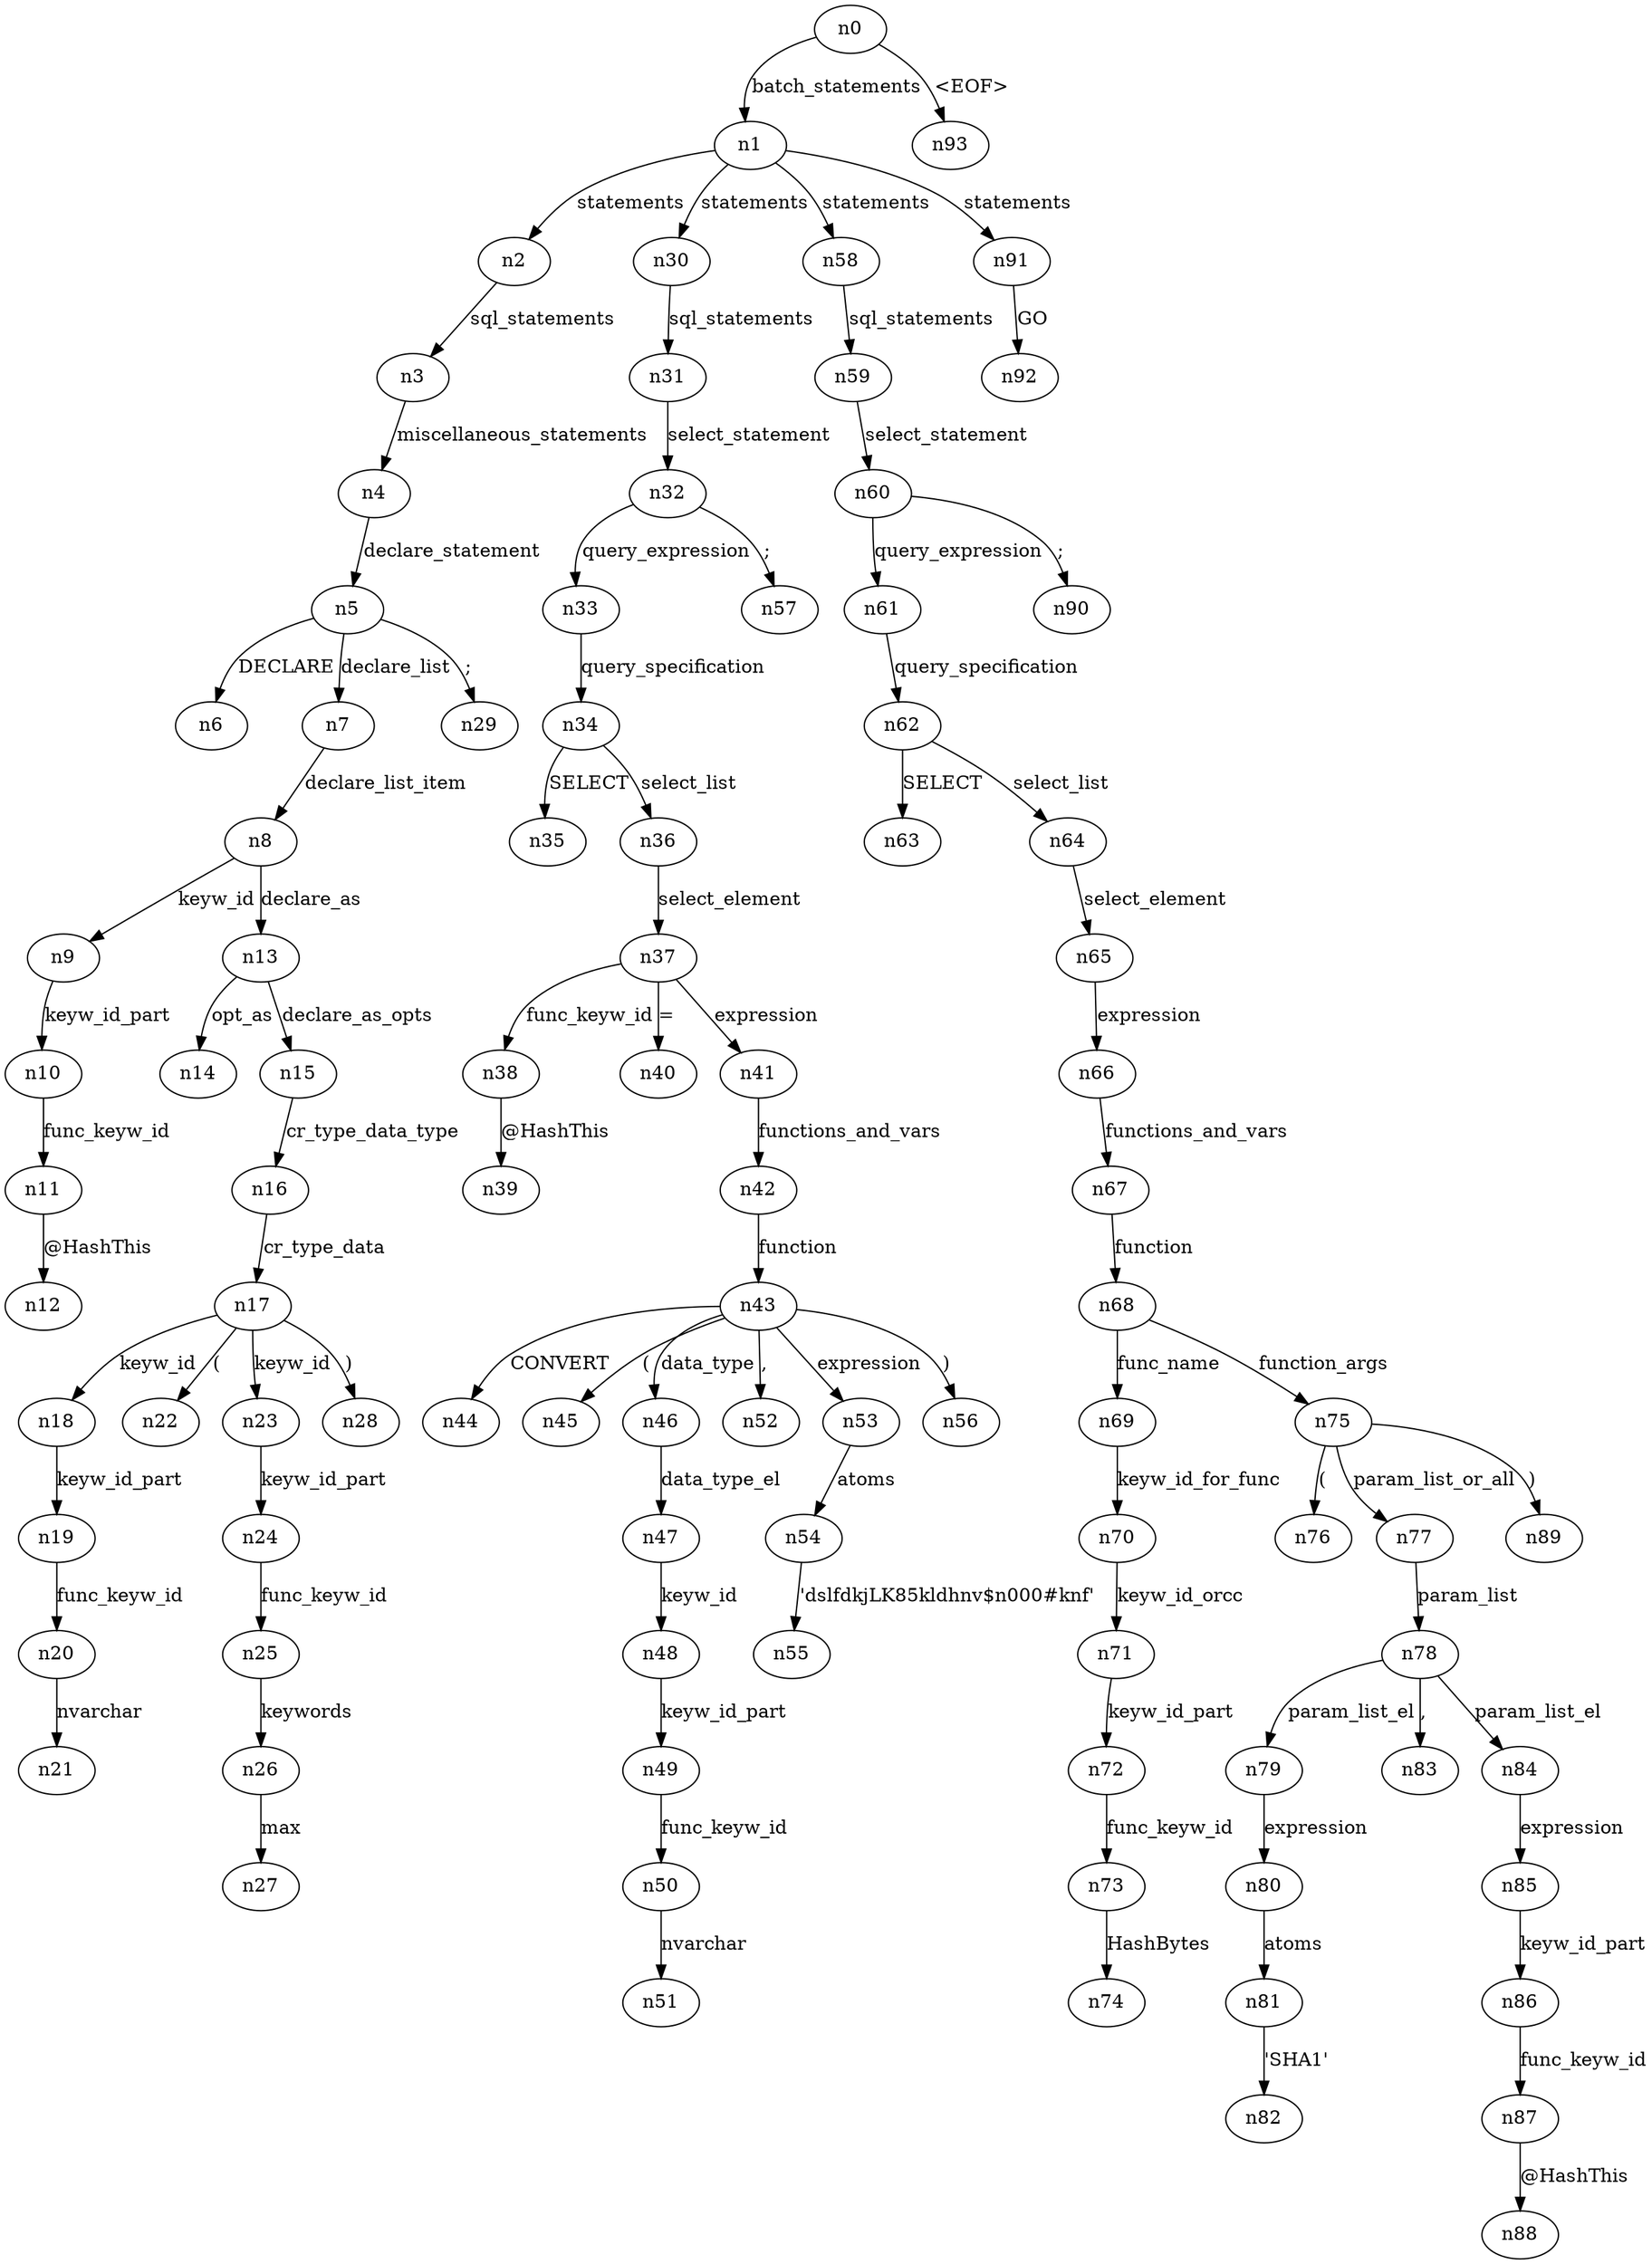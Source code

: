 digraph ParseTree {
  n0 -> n1 [label="batch_statements"];
  n1 -> n2 [label="statements"];
  n2 -> n3 [label="sql_statements"];
  n3 -> n4 [label="miscellaneous_statements"];
  n4 -> n5 [label="declare_statement"];
  n5 -> n6 [label="DECLARE"];
  n5 -> n7 [label="declare_list"];
  n7 -> n8 [label="declare_list_item"];
  n8 -> n9 [label="keyw_id"];
  n9 -> n10 [label="keyw_id_part"];
  n10 -> n11 [label="func_keyw_id"];
  n11 -> n12 [label="@HashThis"];
  n8 -> n13 [label="declare_as"];
  n13 -> n14 [label="opt_as"];
  n13 -> n15 [label="declare_as_opts"];
  n15 -> n16 [label="cr_type_data_type"];
  n16 -> n17 [label="cr_type_data"];
  n17 -> n18 [label="keyw_id"];
  n18 -> n19 [label="keyw_id_part"];
  n19 -> n20 [label="func_keyw_id"];
  n20 -> n21 [label="nvarchar"];
  n17 -> n22 [label="("];
  n17 -> n23 [label="keyw_id"];
  n23 -> n24 [label="keyw_id_part"];
  n24 -> n25 [label="func_keyw_id"];
  n25 -> n26 [label="keywords"];
  n26 -> n27 [label="max"];
  n17 -> n28 [label=")"];
  n5 -> n29 [label=";"];
  n1 -> n30 [label="statements"];
  n30 -> n31 [label="sql_statements"];
  n31 -> n32 [label="select_statement"];
  n32 -> n33 [label="query_expression"];
  n33 -> n34 [label="query_specification"];
  n34 -> n35 [label="SELECT"];
  n34 -> n36 [label="select_list"];
  n36 -> n37 [label="select_element"];
  n37 -> n38 [label="func_keyw_id"];
  n38 -> n39 [label="@HashThis"];
  n37 -> n40 [label="="];
  n37 -> n41 [label="expression"];
  n41 -> n42 [label="functions_and_vars"];
  n42 -> n43 [label="function"];
  n43 -> n44 [label="CONVERT"];
  n43 -> n45 [label="("];
  n43 -> n46 [label="data_type"];
  n46 -> n47 [label="data_type_el"];
  n47 -> n48 [label="keyw_id"];
  n48 -> n49 [label="keyw_id_part"];
  n49 -> n50 [label="func_keyw_id"];
  n50 -> n51 [label="nvarchar"];
  n43 -> n52 [label=","];
  n43 -> n53 [label="expression"];
  n53 -> n54 [label="atoms"];
  n54 -> n55 [label="'dslfdkjLK85kldhnv$n000#knf'"];
  n43 -> n56 [label=")"];
  n32 -> n57 [label=";"];
  n1 -> n58 [label="statements"];
  n58 -> n59 [label="sql_statements"];
  n59 -> n60 [label="select_statement"];
  n60 -> n61 [label="query_expression"];
  n61 -> n62 [label="query_specification"];
  n62 -> n63 [label="SELECT"];
  n62 -> n64 [label="select_list"];
  n64 -> n65 [label="select_element"];
  n65 -> n66 [label="expression"];
  n66 -> n67 [label="functions_and_vars"];
  n67 -> n68 [label="function"];
  n68 -> n69 [label="func_name"];
  n69 -> n70 [label="keyw_id_for_func"];
  n70 -> n71 [label="keyw_id_orcc"];
  n71 -> n72 [label="keyw_id_part"];
  n72 -> n73 [label="func_keyw_id"];
  n73 -> n74 [label="HashBytes"];
  n68 -> n75 [label="function_args"];
  n75 -> n76 [label="("];
  n75 -> n77 [label="param_list_or_all"];
  n77 -> n78 [label="param_list"];
  n78 -> n79 [label="param_list_el"];
  n79 -> n80 [label="expression"];
  n80 -> n81 [label="atoms"];
  n81 -> n82 [label="'SHA1'"];
  n78 -> n83 [label=","];
  n78 -> n84 [label="param_list_el"];
  n84 -> n85 [label="expression"];
  n85 -> n86 [label="keyw_id_part"];
  n86 -> n87 [label="func_keyw_id"];
  n87 -> n88 [label="@HashThis"];
  n75 -> n89 [label=")"];
  n60 -> n90 [label=";"];
  n1 -> n91 [label="statements"];
  n91 -> n92 [label="GO"];
  n0 -> n93 [label="<EOF>"];
}